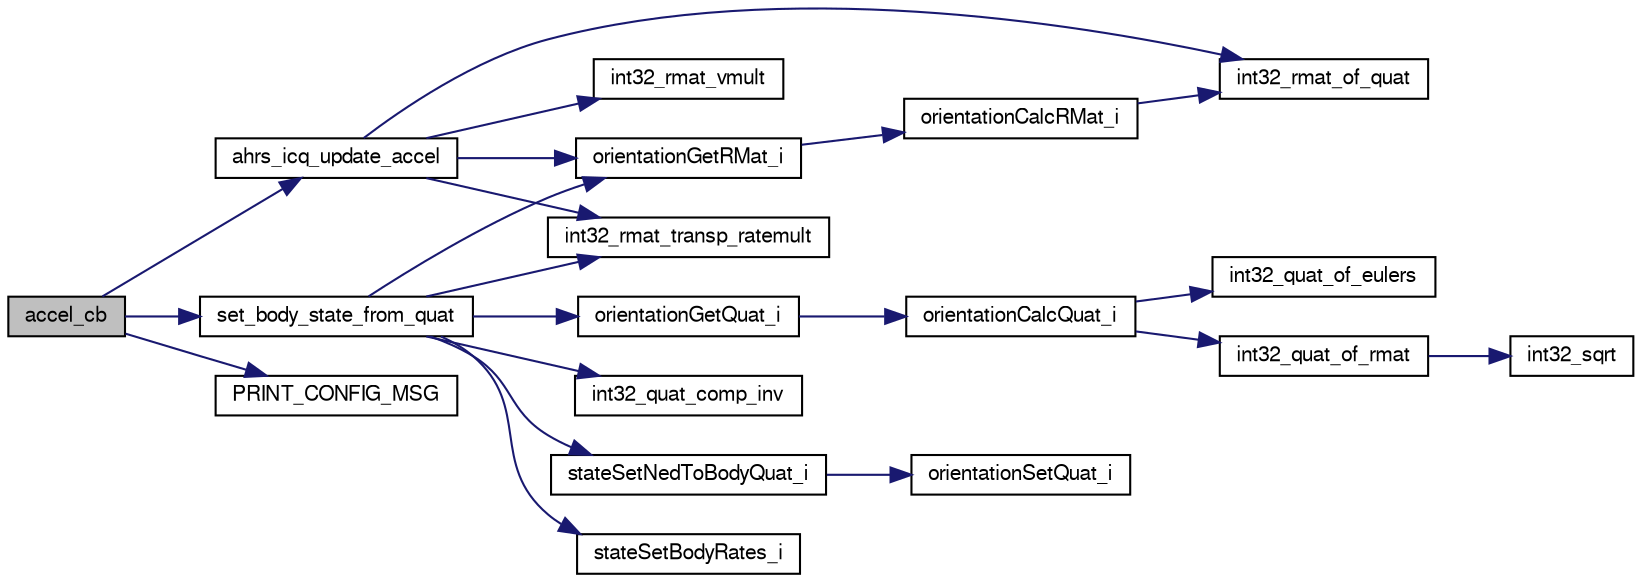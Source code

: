 digraph "accel_cb"
{
  edge [fontname="FreeSans",fontsize="10",labelfontname="FreeSans",labelfontsize="10"];
  node [fontname="FreeSans",fontsize="10",shape=record];
  rankdir="LR";
  Node1 [label="accel_cb",height=0.2,width=0.4,color="black", fillcolor="grey75", style="filled", fontcolor="black"];
  Node1 -> Node2 [color="midnightblue",fontsize="10",style="solid",fontname="FreeSans"];
  Node2 [label="ahrs_icq_update_accel",height=0.2,width=0.4,color="black", fillcolor="white", style="filled",URL="$ahrs__int__cmpl__quat_8c.html#a217936945482b6839441d4616eab56b7"];
  Node2 -> Node3 [color="midnightblue",fontsize="10",style="solid",fontname="FreeSans"];
  Node3 [label="int32_rmat_of_quat",height=0.2,width=0.4,color="black", fillcolor="white", style="filled",URL="$group__math__algebra__int.html#ga3cee8bb86ebb6befea5e2b4a97b3326f",tooltip="Convert unit quaternion to rotation matrix. "];
  Node2 -> Node4 [color="midnightblue",fontsize="10",style="solid",fontname="FreeSans"];
  Node4 [label="int32_rmat_transp_ratemult",height=0.2,width=0.4,color="black", fillcolor="white", style="filled",URL="$group__math__algebra__int.html#ga7d9bca983887baf028c121876125efcf",tooltip="rotate anglular rates by transposed rotation matrix. "];
  Node2 -> Node5 [color="midnightblue",fontsize="10",style="solid",fontname="FreeSans"];
  Node5 [label="int32_rmat_vmult",height=0.2,width=0.4,color="black", fillcolor="white", style="filled",URL="$group__math__algebra__int.html#ga6298f55d272675b9b71dcb3fcbcf4a8a",tooltip="rotate 3D vector by rotation matrix. "];
  Node2 -> Node6 [color="midnightblue",fontsize="10",style="solid",fontname="FreeSans"];
  Node6 [label="orientationGetRMat_i",height=0.2,width=0.4,color="black", fillcolor="white", style="filled",URL="$group__math__orientation__representation.html#ga4d3e785c7decf12ad0331c6ec207ded7",tooltip="Get vehicle body attitude rotation matrix (int). "];
  Node6 -> Node7 [color="midnightblue",fontsize="10",style="solid",fontname="FreeSans"];
  Node7 [label="orientationCalcRMat_i",height=0.2,width=0.4,color="black", fillcolor="white", style="filled",URL="$group__math__orientation__representation.html#ga8d3a2d675e2693d1780d587cd392d96a"];
  Node7 -> Node3 [color="midnightblue",fontsize="10",style="solid",fontname="FreeSans"];
  Node1 -> Node8 [color="midnightblue",fontsize="10",style="solid",fontname="FreeSans"];
  Node8 [label="PRINT_CONFIG_MSG",height=0.2,width=0.4,color="black", fillcolor="white", style="filled",URL="$ins__vectornav_8c.html#aa01d3425df2eb0f33ced38c9d8fa8f05"];
  Node1 -> Node9 [color="midnightblue",fontsize="10",style="solid",fontname="FreeSans"];
  Node9 [label="set_body_state_from_quat",height=0.2,width=0.4,color="black", fillcolor="white", style="filled",URL="$ahrs__int__cmpl__quat__wrapper_8c.html#abea8ede7c8ebc5179487d3464ab513bb",tooltip="Rotate angles and rates from imu to body frame and set state. "];
  Node9 -> Node10 [color="midnightblue",fontsize="10",style="solid",fontname="FreeSans"];
  Node10 [label="orientationGetQuat_i",height=0.2,width=0.4,color="black", fillcolor="white", style="filled",URL="$group__math__orientation__representation.html#ga86b153b2106a638cef8e314125c47306",tooltip="Get vehicle body attitude quaternion (int). "];
  Node10 -> Node11 [color="midnightblue",fontsize="10",style="solid",fontname="FreeSans"];
  Node11 [label="orientationCalcQuat_i",height=0.2,width=0.4,color="black", fillcolor="white", style="filled",URL="$group__math__orientation__representation.html#gaa411e2093feec3fef9e18c4a52b74c38"];
  Node11 -> Node12 [color="midnightblue",fontsize="10",style="solid",fontname="FreeSans"];
  Node12 [label="int32_quat_of_rmat",height=0.2,width=0.4,color="black", fillcolor="white", style="filled",URL="$group__math__algebra__int.html#ga492c7dfcb9089c8bdb0d20d89089b542",tooltip="Quaternion from rotation matrix. "];
  Node12 -> Node13 [color="midnightblue",fontsize="10",style="solid",fontname="FreeSans"];
  Node13 [label="int32_sqrt",height=0.2,width=0.4,color="black", fillcolor="white", style="filled",URL="$group__math__algebra__int.html#ga4f101a6e0a22ac1b90f36fe8bf97d702"];
  Node11 -> Node14 [color="midnightblue",fontsize="10",style="solid",fontname="FreeSans"];
  Node14 [label="int32_quat_of_eulers",height=0.2,width=0.4,color="black", fillcolor="white", style="filled",URL="$group__math__algebra__int.html#gab3d8478211bf7da23d2345e8eae43fc8",tooltip="Quaternion from Euler angles. "];
  Node9 -> Node15 [color="midnightblue",fontsize="10",style="solid",fontname="FreeSans"];
  Node15 [label="int32_quat_comp_inv",height=0.2,width=0.4,color="black", fillcolor="white", style="filled",URL="$group__math__algebra__int.html#ga6102185fc581099e1e256c3df37fd08d",tooltip="Composition (multiplication) of two quaternions. "];
  Node9 -> Node16 [color="midnightblue",fontsize="10",style="solid",fontname="FreeSans"];
  Node16 [label="stateSetNedToBodyQuat_i",height=0.2,width=0.4,color="black", fillcolor="white", style="filled",URL="$group__state__attitude.html#ga48a6162b6f885b06c906931f33a9caa0",tooltip="Set vehicle body attitude from quaternion (int). "];
  Node16 -> Node17 [color="midnightblue",fontsize="10",style="solid",fontname="FreeSans"];
  Node17 [label="orientationSetQuat_i",height=0.2,width=0.4,color="black", fillcolor="white", style="filled",URL="$group__math__orientation__representation.html#ga8a3e395362b89b24cee7c3dd6dddb03c",tooltip="Set vehicle body attitude from quaternion (int). "];
  Node9 -> Node6 [color="midnightblue",fontsize="10",style="solid",fontname="FreeSans"];
  Node9 -> Node4 [color="midnightblue",fontsize="10",style="solid",fontname="FreeSans"];
  Node9 -> Node18 [color="midnightblue",fontsize="10",style="solid",fontname="FreeSans"];
  Node18 [label="stateSetBodyRates_i",height=0.2,width=0.4,color="black", fillcolor="white", style="filled",URL="$group__state__rate.html#gaf71de3d472804c112ddea1bbd3571014",tooltip="Set vehicle body angular rate (int). "];
}
